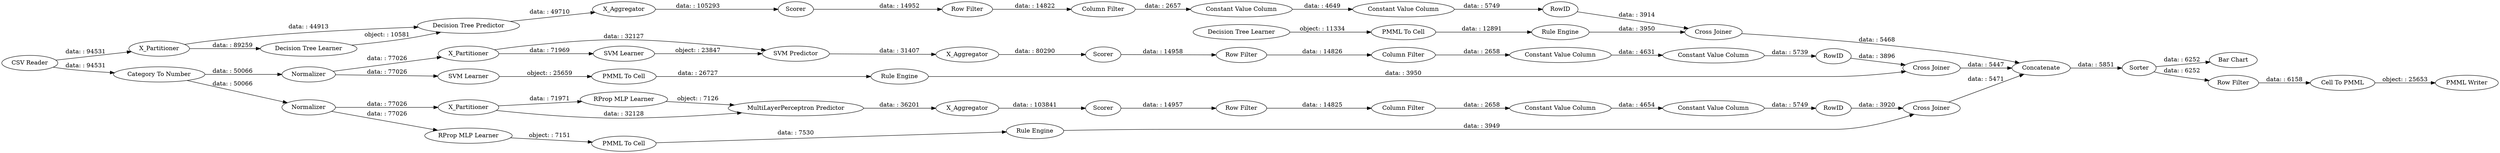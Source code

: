 digraph {
	"-6131935716142419826_38" [label="Cross Joiner"]
	"5305079366260326078_39" [label="Cross Joiner"]
	"-6131935716142419826_7" [label=X_Aggregator]
	"1355612897150780128_290" [label="Constant Value Column"]
	"-6916278789055615248_61" [label="PMML Writer"]
	"-6916278789055615248_59" [label="Bar Chart"]
	"-6916278789055615248_62" [label="CSV Reader"]
	"4057890801790324762_292" [label="Constant Value Column"]
	"-7059082304003395409_35" [label="RProp MLP Learner"]
	"4057890801790324762_294" [label="Column Filter"]
	"-7038652195396796769_32" [label="MultiLayerPerceptron Predictor"]
	"6360063048440112702_34" [label="PMML To Cell"]
	"-7038652195396796769_31" [label="RProp MLP Learner"]
	"5305079366260326078_7" [label=X_Aggregator]
	"-7038652195396796769_7" [label=X_Aggregator]
	"-7059082304003395409_22" [label="PMML To Cell"]
	"502965600382821151_293" [label=RowID]
	"502965600382821151_294" [label="Column Filter"]
	"5305079366260326078_41" [label=Scorer]
	"4057890801790324762_293" [label=RowID]
	"7095450853723740690_33" [label="Decision Tree Learner"]
	"-6131935716142419826_2" [label=X_Partitioner]
	"5305079366260326078_40" [label=Normalizer]
	"502965600382821151_290" [label="Constant Value Column"]
	"1355612897150780128_9" [label="Row Filter"]
	"5305079366260326078_2" [label=X_Partitioner]
	"5305079366260326078_31" [label="SVM Learner"]
	"6360063048440112702_35" [label="Rule Engine"]
	"-6131935716142419826_31" [label="Decision Tree Learner"]
	"4057890801790324762_9" [label="Row Filter"]
	"-6916278789055615248_60" [label=Concatenate]
	"-7038652195396796769_39" [label=Normalizer]
	"-6916278789055615248_52" [label=Sorter]
	"4057890801790324762_290" [label="Constant Value Column"]
	"-6131935716142419826_32" [label="Decision Tree Predictor"]
	"7095450853723740690_34" [label="Rule Engine"]
	"-6916278789055615248_54" [label="Cell To PMML"]
	"502965600382821151_292" [label="Constant Value Column"]
	"1355612897150780128_293" [label=RowID]
	"1355612897150780128_292" [label="Constant Value Column"]
	"-7038652195396796769_2" [label=X_Partitioner]
	"-6916278789055615248_58" [label="Category To Number"]
	"-6916278789055615248_53" [label="Row Filter"]
	"1355612897150780128_294" [label="Column Filter"]
	"502965600382821151_9" [label="Row Filter"]
	"5305079366260326078_32" [label="SVM Predictor"]
	"-7038652195396796769_40" [label=Scorer]
	"6360063048440112702_33" [label="SVM Learner"]
	"-6131935716142419826_39" [label=Scorer]
	"7095450853723740690_28" [label="PMML To Cell"]
	"-7038652195396796769_38" [label="Cross Joiner"]
	"-7059082304003395409_34" [label="Rule Engine"]
	"-6131935716142419826_38" -> "-6916278789055615248_60" [label="data: : 5468"]
	"-6916278789055615248_62" -> "-6131935716142419826_2" [label="data: : 94531"]
	"-6916278789055615248_58" -> "-7038652195396796769_39" [label="data: : 50066"]
	"-6131935716142419826_2" -> "-6131935716142419826_31" [label="data: : 89259"]
	"502965600382821151_293" -> "5305079366260326078_39" [label="data: : 3896"]
	"502965600382821151_292" -> "502965600382821151_293" [label="data: : 5739"]
	"-6916278789055615248_62" -> "-6916278789055615248_58" [label="data: : 94531"]
	"1355612897150780128_294" -> "1355612897150780128_290" [label="data: : 2658"]
	"4057890801790324762_294" -> "4057890801790324762_290" [label="data: : 2657"]
	"-7038652195396796769_39" -> "-7059082304003395409_35" [label="data: : 77026"]
	"5305079366260326078_31" -> "5305079366260326078_32" [label="object: : 23847"]
	"-6916278789055615248_58" -> "5305079366260326078_40" [label="data: : 50066"]
	"7095450853723740690_28" -> "7095450853723740690_34" [label="data: : 12891"]
	"5305079366260326078_7" -> "5305079366260326078_41" [label="data: : 80290"]
	"-6131935716142419826_39" -> "4057890801790324762_9" [label="data: : 14952"]
	"-6916278789055615248_52" -> "-6916278789055615248_53" [label="data: : 6252"]
	"5305079366260326078_32" -> "5305079366260326078_7" [label="data: : 31407"]
	"502965600382821151_290" -> "502965600382821151_292" [label="data: : 4631"]
	"-7038652195396796769_2" -> "-7038652195396796769_31" [label="data: : 71971"]
	"7095450853723740690_33" -> "7095450853723740690_28" [label="object: : 11334"]
	"-7038652195396796769_31" -> "-7038652195396796769_32" [label="object: : 7126"]
	"5305079366260326078_41" -> "502965600382821151_9" [label="data: : 14958"]
	"-7038652195396796769_38" -> "-6916278789055615248_60" [label="data: : 5471"]
	"1355612897150780128_290" -> "1355612897150780128_292" [label="data: : 4654"]
	"5305079366260326078_2" -> "5305079366260326078_31" [label="data: : 71969"]
	"-6131935716142419826_2" -> "-6131935716142419826_32" [label="data: : 44913"]
	"502965600382821151_9" -> "502965600382821151_294" [label="data: : 14826"]
	"5305079366260326078_39" -> "-6916278789055615248_60" [label="data: : 5447"]
	"4057890801790324762_290" -> "4057890801790324762_292" [label="data: : 4649"]
	"-6916278789055615248_53" -> "-6916278789055615248_54" [label="data: : 6158"]
	"4057890801790324762_293" -> "-6131935716142419826_38" [label="data: : 3914"]
	"-7038652195396796769_40" -> "1355612897150780128_9" [label="data: : 14957"]
	"5305079366260326078_2" -> "5305079366260326078_32" [label="data: : 32127"]
	"4057890801790324762_9" -> "4057890801790324762_294" [label="data: : 14822"]
	"6360063048440112702_35" -> "5305079366260326078_39" [label="data: : 3950"]
	"-6131935716142419826_31" -> "-6131935716142419826_32" [label="object: : 10581"]
	"-7038652195396796769_7" -> "-7038652195396796769_40" [label="data: : 103841"]
	"-6916278789055615248_60" -> "-6916278789055615248_52" [label="data: : 5851"]
	"-6131935716142419826_7" -> "-6131935716142419826_39" [label="data: : 105293"]
	"-6916278789055615248_52" -> "-6916278789055615248_59" [label="data: : 6252"]
	"-7059082304003395409_22" -> "-7059082304003395409_34" [label="data: : 7530"]
	"-6131935716142419826_32" -> "-6131935716142419826_7" [label="data: : 49710"]
	"4057890801790324762_292" -> "4057890801790324762_293" [label="data: : 5749"]
	"-7059082304003395409_34" -> "-7038652195396796769_38" [label="data: : 3949"]
	"-7059082304003395409_35" -> "-7059082304003395409_22" [label="object: : 7151"]
	"502965600382821151_294" -> "502965600382821151_290" [label="data: : 2658"]
	"1355612897150780128_293" -> "-7038652195396796769_38" [label="data: : 3920"]
	"5305079366260326078_40" -> "6360063048440112702_33" [label="data: : 77026"]
	"7095450853723740690_34" -> "-6131935716142419826_38" [label="data: : 3950"]
	"6360063048440112702_34" -> "6360063048440112702_35" [label="data: : 26727"]
	"1355612897150780128_9" -> "1355612897150780128_294" [label="data: : 14825"]
	"1355612897150780128_292" -> "1355612897150780128_293" [label="data: : 5749"]
	"-6916278789055615248_54" -> "-6916278789055615248_61" [label="object: : 25653"]
	"-7038652195396796769_32" -> "-7038652195396796769_7" [label="data: : 36201"]
	"6360063048440112702_33" -> "6360063048440112702_34" [label="object: : 25659"]
	"-7038652195396796769_39" -> "-7038652195396796769_2" [label="data: : 77026"]
	"-7038652195396796769_2" -> "-7038652195396796769_32" [label="data: : 32128"]
	"5305079366260326078_40" -> "5305079366260326078_2" [label="data: : 77026"]
	rankdir=LR
}
